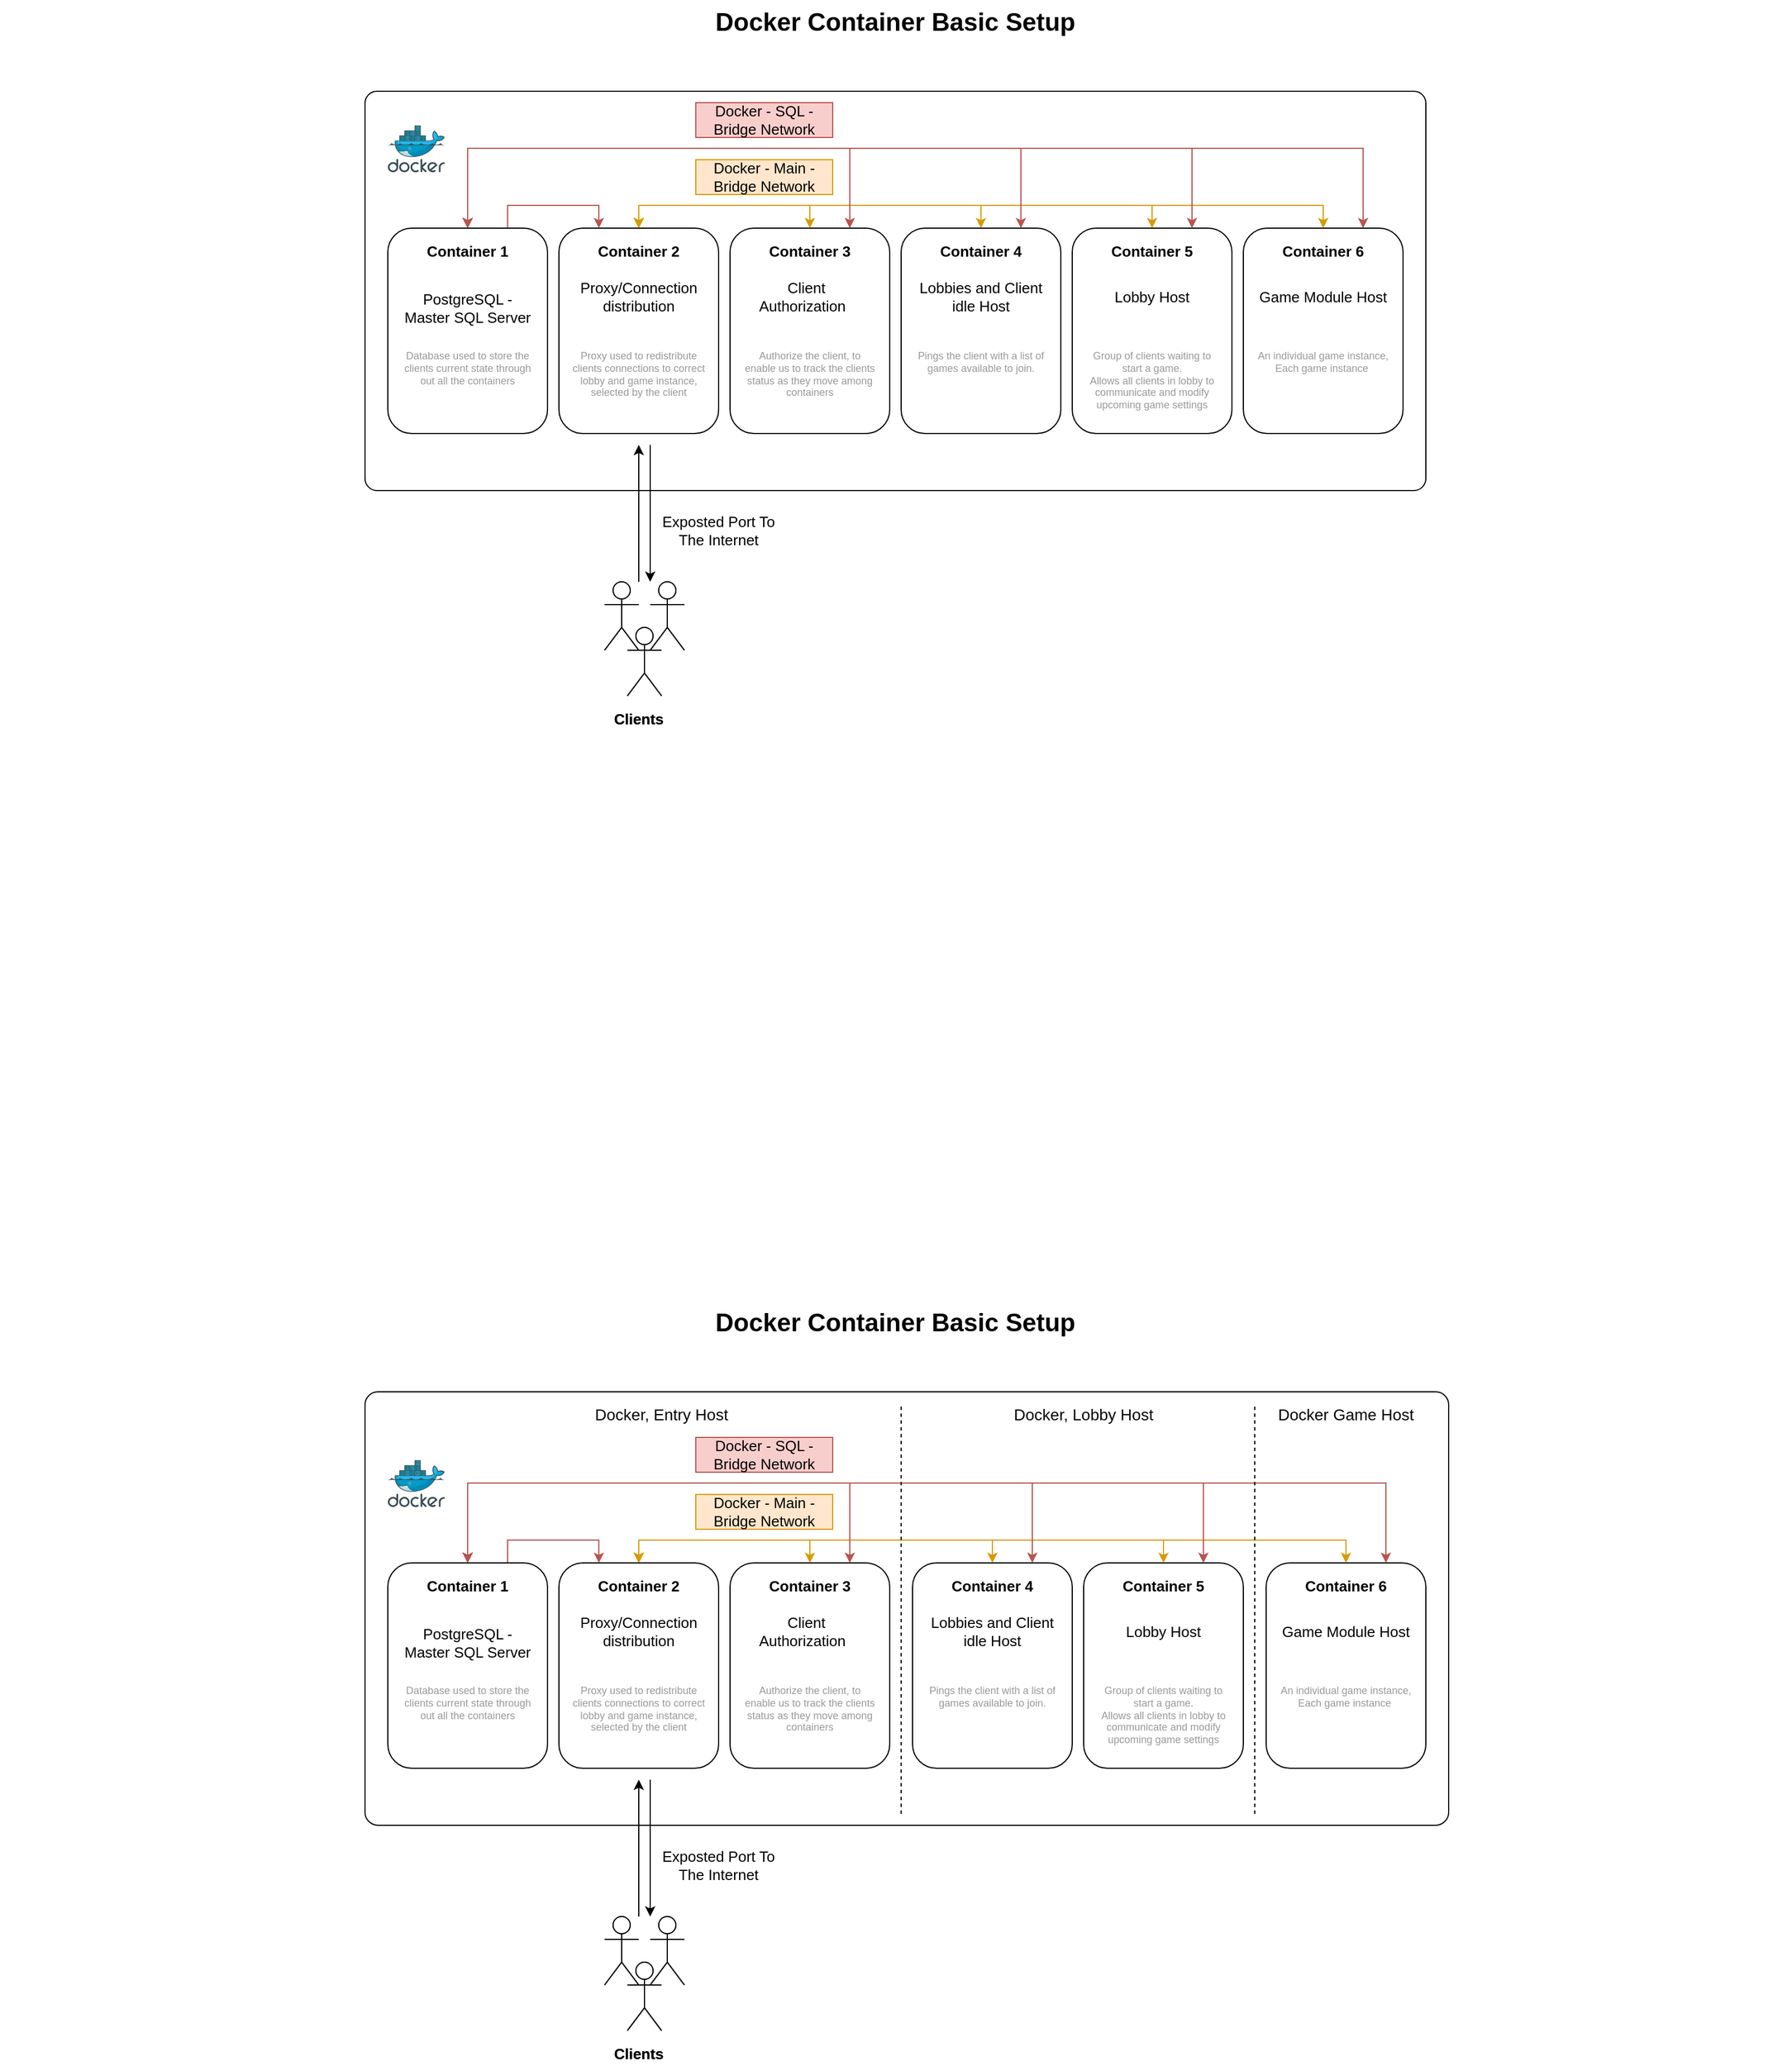 <mxfile version="12.9.4" type="github">
  <diagram id="G6aAyCiUhe-DF7zZhqXM" name="Page-1">
    <mxGraphModel dx="1422" dy="762" grid="1" gridSize="10" guides="1" tooltips="1" connect="1" arrows="1" fold="1" page="1" pageScale="1" pageWidth="1654" pageHeight="1169" math="0" shadow="0">
      <root>
        <mxCell id="0" />
        <mxCell id="1" parent="0" />
        <mxCell id="WDJNQAaPPTsATFnZAzZO-1" value="" style="aspect=fixed;html=1;points=[];align=center;image;fontSize=12;image=img/lib/mscae/Docker.svg;" parent="1" vertex="1">
          <mxGeometry x="400" y="269.5" width="50" height="41" as="geometry" />
        </mxCell>
        <mxCell id="WDJNQAaPPTsATFnZAzZO-6" value="" style="group" parent="1" vertex="1" connectable="0">
          <mxGeometry x="380" y="340" width="140" height="180" as="geometry" />
        </mxCell>
        <mxCell id="WDJNQAaPPTsATFnZAzZO-3" value="" style="rounded=1;whiteSpace=wrap;html=1;" parent="WDJNQAaPPTsATFnZAzZO-6" vertex="1">
          <mxGeometry width="140" height="180" as="geometry" />
        </mxCell>
        <mxCell id="WDJNQAaPPTsATFnZAzZO-4" value="Container 1" style="text;html=1;strokeColor=none;fillColor=none;align=center;verticalAlign=middle;whiteSpace=wrap;rounded=0;fontStyle=1;fontSize=13;" parent="WDJNQAaPPTsATFnZAzZO-6" vertex="1">
          <mxGeometry x="30" y="10" width="80" height="20" as="geometry" />
        </mxCell>
        <mxCell id="WDJNQAaPPTsATFnZAzZO-5" value="PostgreSQL -&lt;br&gt;Master SQL Server" style="text;html=1;strokeColor=none;fillColor=none;align=center;verticalAlign=middle;whiteSpace=wrap;rounded=0;fontSize=13;" parent="WDJNQAaPPTsATFnZAzZO-6" vertex="1">
          <mxGeometry x="10" y="60" width="120" height="100" as="geometry" />
        </mxCell>
        <mxCell id="WDJNQAaPPTsATFnZAzZO-7" value="" style="group" parent="1" vertex="1" connectable="0">
          <mxGeometry x="680" y="340" width="140" height="180" as="geometry" />
        </mxCell>
        <mxCell id="WDJNQAaPPTsATFnZAzZO-8" value="" style="rounded=1;whiteSpace=wrap;html=1;" parent="WDJNQAaPPTsATFnZAzZO-7" vertex="1">
          <mxGeometry width="140" height="180" as="geometry" />
        </mxCell>
        <mxCell id="WDJNQAaPPTsATFnZAzZO-9" value="Container 3" style="text;html=1;strokeColor=none;fillColor=none;align=center;verticalAlign=middle;whiteSpace=wrap;rounded=0;fontStyle=1;fontSize=13;" parent="WDJNQAaPPTsATFnZAzZO-7" vertex="1">
          <mxGeometry x="30" y="10" width="80" height="20" as="geometry" />
        </mxCell>
        <mxCell id="WDJNQAaPPTsATFnZAzZO-10" value="Client Authorization&amp;nbsp;&amp;nbsp;" style="text;html=1;strokeColor=none;fillColor=none;align=center;verticalAlign=middle;whiteSpace=wrap;rounded=0;fontSize=13;" parent="WDJNQAaPPTsATFnZAzZO-7" vertex="1">
          <mxGeometry x="10" y="60" width="120" height="100" as="geometry" />
        </mxCell>
        <mxCell id="WDJNQAaPPTsATFnZAzZO-11" value="" style="group" parent="1" vertex="1" connectable="0">
          <mxGeometry x="530" y="340" width="140" height="180" as="geometry" />
        </mxCell>
        <mxCell id="WDJNQAaPPTsATFnZAzZO-12" value="" style="rounded=1;whiteSpace=wrap;html=1;" parent="WDJNQAaPPTsATFnZAzZO-11" vertex="1">
          <mxGeometry width="140" height="180" as="geometry" />
        </mxCell>
        <mxCell id="WDJNQAaPPTsATFnZAzZO-13" value="Container 2" style="text;html=1;strokeColor=none;fillColor=none;align=center;verticalAlign=middle;whiteSpace=wrap;rounded=0;fontStyle=1;fontSize=13;" parent="WDJNQAaPPTsATFnZAzZO-11" vertex="1">
          <mxGeometry x="30" y="10" width="80" height="20" as="geometry" />
        </mxCell>
        <mxCell id="WDJNQAaPPTsATFnZAzZO-14" value="Proxy/Connection distribution Server" style="text;html=1;strokeColor=none;fillColor=none;align=center;verticalAlign=middle;whiteSpace=wrap;rounded=0;fontSize=13;" parent="WDJNQAaPPTsATFnZAzZO-11" vertex="1">
          <mxGeometry x="10" y="60" width="120" height="100" as="geometry" />
        </mxCell>
        <mxCell id="WDJNQAaPPTsATFnZAzZO-15" value="" style="group" parent="1" vertex="1" connectable="0">
          <mxGeometry x="840" y="340" width="140" height="180" as="geometry" />
        </mxCell>
        <mxCell id="WDJNQAaPPTsATFnZAzZO-16" value="" style="rounded=1;whiteSpace=wrap;html=1;" parent="WDJNQAaPPTsATFnZAzZO-15" vertex="1">
          <mxGeometry width="140" height="180" as="geometry" />
        </mxCell>
        <mxCell id="WDJNQAaPPTsATFnZAzZO-17" value="Container 4" style="text;html=1;strokeColor=none;fillColor=none;align=center;verticalAlign=middle;whiteSpace=wrap;rounded=0;fontStyle=1;fontSize=13;" parent="WDJNQAaPPTsATFnZAzZO-15" vertex="1">
          <mxGeometry x="30" y="10" width="80" height="20" as="geometry" />
        </mxCell>
        <mxCell id="WDJNQAaPPTsATFnZAzZO-18" value="Lobbies and Client idle host" style="text;html=1;strokeColor=none;fillColor=none;align=center;verticalAlign=middle;whiteSpace=wrap;rounded=0;fontSize=13;" parent="WDJNQAaPPTsATFnZAzZO-15" vertex="1">
          <mxGeometry x="10" y="60" width="120" height="100" as="geometry" />
        </mxCell>
        <mxCell id="WDJNQAaPPTsATFnZAzZO-19" value="" style="group" parent="1" vertex="1" connectable="0">
          <mxGeometry x="990" y="340" width="140" height="180" as="geometry" />
        </mxCell>
        <mxCell id="WDJNQAaPPTsATFnZAzZO-20" value="" style="rounded=1;whiteSpace=wrap;html=1;" parent="WDJNQAaPPTsATFnZAzZO-19" vertex="1">
          <mxGeometry width="140" height="180" as="geometry" />
        </mxCell>
        <mxCell id="WDJNQAaPPTsATFnZAzZO-21" value="Container 5" style="text;html=1;strokeColor=none;fillColor=none;align=center;verticalAlign=middle;whiteSpace=wrap;rounded=0;fontStyle=1;fontSize=13;" parent="WDJNQAaPPTsATFnZAzZO-19" vertex="1">
          <mxGeometry x="30" y="10" width="80" height="20" as="geometry" />
        </mxCell>
        <mxCell id="WDJNQAaPPTsATFnZAzZO-22" value="Lobby Server" style="text;html=1;strokeColor=none;fillColor=none;align=center;verticalAlign=middle;whiteSpace=wrap;rounded=0;fontSize=13;" parent="WDJNQAaPPTsATFnZAzZO-19" vertex="1">
          <mxGeometry x="10" y="60" width="120" height="100" as="geometry" />
        </mxCell>
        <mxCell id="WDJNQAaPPTsATFnZAzZO-23" value="" style="group" parent="1" vertex="1" connectable="0">
          <mxGeometry x="1140" y="340" width="140" height="180" as="geometry" />
        </mxCell>
        <mxCell id="WDJNQAaPPTsATFnZAzZO-24" value="" style="rounded=1;whiteSpace=wrap;html=1;" parent="WDJNQAaPPTsATFnZAzZO-23" vertex="1">
          <mxGeometry width="140" height="180" as="geometry" />
        </mxCell>
        <mxCell id="WDJNQAaPPTsATFnZAzZO-25" value="Container 5" style="text;html=1;strokeColor=none;fillColor=none;align=center;verticalAlign=middle;whiteSpace=wrap;rounded=0;fontStyle=1;fontSize=13;" parent="WDJNQAaPPTsATFnZAzZO-23" vertex="1">
          <mxGeometry x="30" y="10" width="80" height="20" as="geometry" />
        </mxCell>
        <mxCell id="WDJNQAaPPTsATFnZAzZO-26" value="Game Module Server" style="text;html=1;strokeColor=none;fillColor=none;align=center;verticalAlign=middle;whiteSpace=wrap;rounded=0;fontSize=13;" parent="WDJNQAaPPTsATFnZAzZO-23" vertex="1">
          <mxGeometry x="10" y="60" width="120" height="100" as="geometry" />
        </mxCell>
        <mxCell id="WDJNQAaPPTsATFnZAzZO-27" value="" style="shape=umlActor;verticalLabelPosition=bottom;labelBackgroundColor=#ffffff;verticalAlign=top;html=1;outlineConnect=0;fontSize=13;" parent="1" vertex="1">
          <mxGeometry x="570" y="650" width="30" height="60" as="geometry" />
        </mxCell>
        <mxCell id="WDJNQAaPPTsATFnZAzZO-28" value="" style="shape=umlActor;verticalLabelPosition=bottom;labelBackgroundColor=#ffffff;verticalAlign=top;html=1;outlineConnect=0;fontSize=13;" parent="1" vertex="1">
          <mxGeometry x="610" y="650" width="30" height="60" as="geometry" />
        </mxCell>
        <mxCell id="WDJNQAaPPTsATFnZAzZO-29" value="" style="shape=umlActor;verticalLabelPosition=bottom;labelBackgroundColor=#ffffff;verticalAlign=top;html=1;outlineConnect=0;fontSize=13;" parent="1" vertex="1">
          <mxGeometry x="590" y="690" width="30" height="60" as="geometry" />
        </mxCell>
        <mxCell id="WDJNQAaPPTsATFnZAzZO-30" value="&lt;b&gt;Clients&lt;/b&gt;" style="text;html=1;strokeColor=none;fillColor=none;align=center;verticalAlign=middle;whiteSpace=wrap;rounded=0;fontSize=13;" parent="1" vertex="1">
          <mxGeometry x="560" y="760" width="80" height="20" as="geometry" />
        </mxCell>
        <mxCell id="WDJNQAaPPTsATFnZAzZO-33" value="" style="rounded=1;whiteSpace=wrap;html=1;arcSize=3;" parent="1" vertex="1">
          <mxGeometry x="360" y="220" width="930" height="350" as="geometry" />
        </mxCell>
        <mxCell id="WDJNQAaPPTsATFnZAzZO-70" value="" style="group" parent="1" vertex="1" connectable="0">
          <mxGeometry x="600" y="530" width="10" height="120" as="geometry" />
        </mxCell>
        <mxCell id="WDJNQAaPPTsATFnZAzZO-67" value="" style="endArrow=classic;html=1;fontSize=13;endFill=1;" parent="WDJNQAaPPTsATFnZAzZO-70" edge="1">
          <mxGeometry width="50" height="50" relative="1" as="geometry">
            <mxPoint y="120" as="sourcePoint" />
            <mxPoint as="targetPoint" />
          </mxGeometry>
        </mxCell>
        <mxCell id="WDJNQAaPPTsATFnZAzZO-68" value="" style="endArrow=none;html=1;fontSize=13;startArrow=classic;startFill=1;" parent="WDJNQAaPPTsATFnZAzZO-70" edge="1">
          <mxGeometry width="50" height="50" relative="1" as="geometry">
            <mxPoint x="10" y="120" as="sourcePoint" />
            <mxPoint x="10" as="targetPoint" />
          </mxGeometry>
        </mxCell>
        <mxCell id="WDJNQAaPPTsATFnZAzZO-73" style="edgeStyle=orthogonalEdgeStyle;rounded=0;orthogonalLoop=1;jettySize=auto;html=1;exitX=0.5;exitY=0;exitDx=0;exitDy=0;entryX=0.5;entryY=0;entryDx=0;entryDy=0;startArrow=classic;startFill=1;endArrow=classic;endFill=1;fontSize=13;fillColor=#ffe6cc;strokeColor=#d79b00;" parent="1" source="WDJNQAaPPTsATFnZAzZO-44" target="WDJNQAaPPTsATFnZAzZO-40" edge="1">
          <mxGeometry relative="1" as="geometry" />
        </mxCell>
        <mxCell id="WDJNQAaPPTsATFnZAzZO-75" style="edgeStyle=orthogonalEdgeStyle;rounded=0;orthogonalLoop=1;jettySize=auto;html=1;exitX=0.5;exitY=0;exitDx=0;exitDy=0;entryX=0.5;entryY=0;entryDx=0;entryDy=0;startArrow=classic;startFill=1;endArrow=classic;endFill=1;fontSize=13;fillColor=#ffe6cc;strokeColor=#d79b00;" parent="1" source="WDJNQAaPPTsATFnZAzZO-48" target="WDJNQAaPPTsATFnZAzZO-44" edge="1">
          <mxGeometry relative="1" as="geometry" />
        </mxCell>
        <mxCell id="WDJNQAaPPTsATFnZAzZO-77" style="edgeStyle=orthogonalEdgeStyle;rounded=0;orthogonalLoop=1;jettySize=auto;html=1;exitX=0.5;exitY=0;exitDx=0;exitDy=0;startArrow=classic;startFill=1;endArrow=classic;endFill=1;fontSize=13;entryX=0.5;entryY=0;entryDx=0;entryDy=0;fillColor=#ffe6cc;strokeColor=#d79b00;" parent="1" source="WDJNQAaPPTsATFnZAzZO-52" target="WDJNQAaPPTsATFnZAzZO-44" edge="1">
          <mxGeometry relative="1" as="geometry">
            <mxPoint x="950" y="140" as="targetPoint" />
          </mxGeometry>
        </mxCell>
        <mxCell id="WDJNQAaPPTsATFnZAzZO-78" style="edgeStyle=orthogonalEdgeStyle;rounded=0;orthogonalLoop=1;jettySize=auto;html=1;exitX=0.5;exitY=0;exitDx=0;exitDy=0;startArrow=classic;startFill=1;endArrow=classic;endFill=1;fontSize=13;entryX=0.5;entryY=0;entryDx=0;entryDy=0;fillColor=#ffe6cc;strokeColor=#d79b00;" parent="1" source="WDJNQAaPPTsATFnZAzZO-56" target="WDJNQAaPPTsATFnZAzZO-44" edge="1">
          <mxGeometry relative="1" as="geometry">
            <mxPoint x="870" y="88.621" as="targetPoint" />
          </mxGeometry>
        </mxCell>
        <mxCell id="WDJNQAaPPTsATFnZAzZO-79" value="Docker - Main -&lt;br&gt;Bridge Network" style="text;html=1;strokeColor=#d79b00;fillColor=#ffe6cc;align=center;verticalAlign=middle;whiteSpace=wrap;rounded=0;fontSize=13;" parent="1" vertex="1">
          <mxGeometry x="650" y="280" width="120" height="30.5" as="geometry" />
        </mxCell>
        <mxCell id="WDJNQAaPPTsATFnZAzZO-80" value="Exposted Port To The Internet" style="text;html=1;strokeColor=none;fillColor=none;align=center;verticalAlign=middle;whiteSpace=wrap;rounded=0;fontSize=13;" parent="1" vertex="1">
          <mxGeometry x="610" y="590" width="120" height="30" as="geometry" />
        </mxCell>
        <mxCell id="WDJNQAaPPTsATFnZAzZO-87" style="edgeStyle=orthogonalEdgeStyle;rounded=0;orthogonalLoop=1;jettySize=auto;html=1;exitX=0.75;exitY=0;exitDx=0;exitDy=0;entryX=0.25;entryY=0;entryDx=0;entryDy=0;startArrow=none;startFill=0;endArrow=classic;endFill=1;fontSize=13;fillColor=#f8cecc;strokeColor=#b85450;" parent="1" source="WDJNQAaPPTsATFnZAzZO-36" target="WDJNQAaPPTsATFnZAzZO-44" edge="1">
          <mxGeometry relative="1" as="geometry" />
        </mxCell>
        <mxCell id="WDJNQAaPPTsATFnZAzZO-88" style="edgeStyle=orthogonalEdgeStyle;rounded=0;orthogonalLoop=1;jettySize=auto;html=1;exitX=0.5;exitY=0;exitDx=0;exitDy=0;entryX=0.75;entryY=0;entryDx=0;entryDy=0;startArrow=classic;startFill=1;endArrow=classic;endFill=1;fontSize=13;fillColor=#f8cecc;strokeColor=#b85450;" parent="1" source="WDJNQAaPPTsATFnZAzZO-36" target="WDJNQAaPPTsATFnZAzZO-56" edge="1">
          <mxGeometry relative="1" as="geometry">
            <Array as="points">
              <mxPoint x="450" y="270" />
              <mxPoint x="1235" y="270" />
            </Array>
          </mxGeometry>
        </mxCell>
        <mxCell id="WDJNQAaPPTsATFnZAzZO-90" style="edgeStyle=orthogonalEdgeStyle;rounded=0;orthogonalLoop=1;jettySize=auto;html=1;exitX=0.75;exitY=0;exitDx=0;exitDy=0;startArrow=classic;startFill=1;endArrow=classic;endFill=1;fontSize=13;entryX=0.5;entryY=0;entryDx=0;entryDy=0;fillColor=#f8cecc;strokeColor=#b85450;" parent="1" source="WDJNQAaPPTsATFnZAzZO-52" target="WDJNQAaPPTsATFnZAzZO-36" edge="1">
          <mxGeometry relative="1" as="geometry">
            <mxPoint x="850" y="70" as="targetPoint" />
            <Array as="points">
              <mxPoint x="1085" y="270" />
              <mxPoint x="450" y="270" />
            </Array>
          </mxGeometry>
        </mxCell>
        <mxCell id="WDJNQAaPPTsATFnZAzZO-91" style="edgeStyle=orthogonalEdgeStyle;rounded=0;orthogonalLoop=1;jettySize=auto;html=1;exitX=0.75;exitY=0;exitDx=0;exitDy=0;entryX=0.5;entryY=0;entryDx=0;entryDy=0;startArrow=classic;startFill=1;endArrow=classic;endFill=1;fontSize=13;fillColor=#f8cecc;strokeColor=#b85450;" parent="1" source="WDJNQAaPPTsATFnZAzZO-48" target="WDJNQAaPPTsATFnZAzZO-36" edge="1">
          <mxGeometry relative="1" as="geometry">
            <Array as="points">
              <mxPoint x="935" y="270" />
              <mxPoint x="450" y="270" />
            </Array>
          </mxGeometry>
        </mxCell>
        <mxCell id="WDJNQAaPPTsATFnZAzZO-92" style="edgeStyle=orthogonalEdgeStyle;rounded=0;orthogonalLoop=1;jettySize=auto;html=1;exitX=0.75;exitY=0;exitDx=0;exitDy=0;entryX=0.5;entryY=0;entryDx=0;entryDy=0;startArrow=classic;startFill=1;endArrow=classic;endFill=1;fontSize=13;fillColor=#f8cecc;strokeColor=#b85450;" parent="1" source="WDJNQAaPPTsATFnZAzZO-40" target="WDJNQAaPPTsATFnZAzZO-36" edge="1">
          <mxGeometry relative="1" as="geometry">
            <Array as="points">
              <mxPoint x="785" y="270" />
              <mxPoint x="450" y="270" />
            </Array>
          </mxGeometry>
        </mxCell>
        <mxCell id="WDJNQAaPPTsATFnZAzZO-94" value="Docker - SQL -&lt;br&gt;Bridge Network" style="text;html=1;strokeColor=#b85450;fillColor=#f8cecc;align=center;verticalAlign=middle;whiteSpace=wrap;rounded=0;fontSize=13;" parent="1" vertex="1">
          <mxGeometry x="650" y="230" width="120" height="30.5" as="geometry" />
        </mxCell>
        <mxCell id="urJCP8OpHEJr19VCwwud-18" value="Docker Container Basic Setup" style="text;html=1;strokeColor=none;fillColor=none;align=center;verticalAlign=middle;whiteSpace=wrap;rounded=0;fontSize=22;fontColor=#050505;fontStyle=1" vertex="1" parent="1">
          <mxGeometry x="40" y="140" width="1570" height="40" as="geometry" />
        </mxCell>
        <mxCell id="urJCP8OpHEJr19VCwwud-19" value="" style="aspect=fixed;html=1;points=[];align=center;image;fontSize=12;image=img/lib/mscae/Docker.svg;" vertex="1" parent="1">
          <mxGeometry x="400" y="1439.5" width="50" height="41" as="geometry" />
        </mxCell>
        <mxCell id="urJCP8OpHEJr19VCwwud-20" value="" style="group" vertex="1" connectable="0" parent="1">
          <mxGeometry x="380" y="1510" width="140" height="180" as="geometry" />
        </mxCell>
        <mxCell id="urJCP8OpHEJr19VCwwud-21" value="" style="rounded=1;whiteSpace=wrap;html=1;" vertex="1" parent="urJCP8OpHEJr19VCwwud-20">
          <mxGeometry width="140" height="180" as="geometry" />
        </mxCell>
        <mxCell id="urJCP8OpHEJr19VCwwud-22" value="Container 1" style="text;html=1;strokeColor=none;fillColor=none;align=center;verticalAlign=middle;whiteSpace=wrap;rounded=0;fontStyle=1;fontSize=13;" vertex="1" parent="urJCP8OpHEJr19VCwwud-20">
          <mxGeometry x="30" y="10" width="80" height="20" as="geometry" />
        </mxCell>
        <mxCell id="urJCP8OpHEJr19VCwwud-23" value="PostgreSQL -&lt;br&gt;Master SQL Server" style="text;html=1;strokeColor=none;fillColor=none;align=center;verticalAlign=middle;whiteSpace=wrap;rounded=0;fontSize=13;" vertex="1" parent="urJCP8OpHEJr19VCwwud-20">
          <mxGeometry x="10" y="60" width="120" height="100" as="geometry" />
        </mxCell>
        <mxCell id="urJCP8OpHEJr19VCwwud-24" value="" style="group" vertex="1" connectable="0" parent="1">
          <mxGeometry x="680" y="1510" width="140" height="180" as="geometry" />
        </mxCell>
        <mxCell id="urJCP8OpHEJr19VCwwud-25" value="" style="rounded=1;whiteSpace=wrap;html=1;" vertex="1" parent="urJCP8OpHEJr19VCwwud-24">
          <mxGeometry width="140" height="180" as="geometry" />
        </mxCell>
        <mxCell id="urJCP8OpHEJr19VCwwud-26" value="Container 3" style="text;html=1;strokeColor=none;fillColor=none;align=center;verticalAlign=middle;whiteSpace=wrap;rounded=0;fontStyle=1;fontSize=13;" vertex="1" parent="urJCP8OpHEJr19VCwwud-24">
          <mxGeometry x="30" y="10" width="80" height="20" as="geometry" />
        </mxCell>
        <mxCell id="urJCP8OpHEJr19VCwwud-27" value="Client Authorization&amp;nbsp;&amp;nbsp;" style="text;html=1;strokeColor=none;fillColor=none;align=center;verticalAlign=middle;whiteSpace=wrap;rounded=0;fontSize=13;" vertex="1" parent="urJCP8OpHEJr19VCwwud-24">
          <mxGeometry x="10" y="60" width="120" height="100" as="geometry" />
        </mxCell>
        <mxCell id="urJCP8OpHEJr19VCwwud-28" value="" style="group" vertex="1" connectable="0" parent="1">
          <mxGeometry x="530" y="1510" width="140" height="180" as="geometry" />
        </mxCell>
        <mxCell id="urJCP8OpHEJr19VCwwud-29" value="" style="rounded=1;whiteSpace=wrap;html=1;" vertex="1" parent="urJCP8OpHEJr19VCwwud-28">
          <mxGeometry width="140" height="180" as="geometry" />
        </mxCell>
        <mxCell id="urJCP8OpHEJr19VCwwud-30" value="Container 2" style="text;html=1;strokeColor=none;fillColor=none;align=center;verticalAlign=middle;whiteSpace=wrap;rounded=0;fontStyle=1;fontSize=13;" vertex="1" parent="urJCP8OpHEJr19VCwwud-28">
          <mxGeometry x="30" y="10" width="80" height="20" as="geometry" />
        </mxCell>
        <mxCell id="urJCP8OpHEJr19VCwwud-31" value="Proxy/Connection distribution Server" style="text;html=1;strokeColor=none;fillColor=none;align=center;verticalAlign=middle;whiteSpace=wrap;rounded=0;fontSize=13;" vertex="1" parent="urJCP8OpHEJr19VCwwud-28">
          <mxGeometry x="10" y="60" width="120" height="100" as="geometry" />
        </mxCell>
        <mxCell id="urJCP8OpHEJr19VCwwud-32" value="" style="group" vertex="1" connectable="0" parent="1">
          <mxGeometry x="840" y="1510" width="140" height="180" as="geometry" />
        </mxCell>
        <mxCell id="urJCP8OpHEJr19VCwwud-33" value="" style="rounded=1;whiteSpace=wrap;html=1;" vertex="1" parent="urJCP8OpHEJr19VCwwud-32">
          <mxGeometry width="140" height="180" as="geometry" />
        </mxCell>
        <mxCell id="urJCP8OpHEJr19VCwwud-34" value="Container 4" style="text;html=1;strokeColor=none;fillColor=none;align=center;verticalAlign=middle;whiteSpace=wrap;rounded=0;fontStyle=1;fontSize=13;" vertex="1" parent="urJCP8OpHEJr19VCwwud-32">
          <mxGeometry x="30" y="10" width="80" height="20" as="geometry" />
        </mxCell>
        <mxCell id="urJCP8OpHEJr19VCwwud-35" value="Lobbies and Client idle host" style="text;html=1;strokeColor=none;fillColor=none;align=center;verticalAlign=middle;whiteSpace=wrap;rounded=0;fontSize=13;" vertex="1" parent="urJCP8OpHEJr19VCwwud-32">
          <mxGeometry x="10" y="60" width="120" height="100" as="geometry" />
        </mxCell>
        <mxCell id="urJCP8OpHEJr19VCwwud-36" value="" style="group" vertex="1" connectable="0" parent="1">
          <mxGeometry x="990" y="1510" width="140" height="180" as="geometry" />
        </mxCell>
        <mxCell id="urJCP8OpHEJr19VCwwud-37" value="" style="rounded=1;whiteSpace=wrap;html=1;" vertex="1" parent="urJCP8OpHEJr19VCwwud-36">
          <mxGeometry width="140" height="180" as="geometry" />
        </mxCell>
        <mxCell id="urJCP8OpHEJr19VCwwud-38" value="Container 5" style="text;html=1;strokeColor=none;fillColor=none;align=center;verticalAlign=middle;whiteSpace=wrap;rounded=0;fontStyle=1;fontSize=13;" vertex="1" parent="urJCP8OpHEJr19VCwwud-36">
          <mxGeometry x="30" y="10" width="80" height="20" as="geometry" />
        </mxCell>
        <mxCell id="urJCP8OpHEJr19VCwwud-39" value="Lobby Server" style="text;html=1;strokeColor=none;fillColor=none;align=center;verticalAlign=middle;whiteSpace=wrap;rounded=0;fontSize=13;" vertex="1" parent="urJCP8OpHEJr19VCwwud-36">
          <mxGeometry x="10" y="60" width="120" height="100" as="geometry" />
        </mxCell>
        <mxCell id="urJCP8OpHEJr19VCwwud-40" value="" style="group" vertex="1" connectable="0" parent="1">
          <mxGeometry x="1140" y="1510" width="140" height="180" as="geometry" />
        </mxCell>
        <mxCell id="urJCP8OpHEJr19VCwwud-41" value="" style="rounded=1;whiteSpace=wrap;html=1;" vertex="1" parent="urJCP8OpHEJr19VCwwud-40">
          <mxGeometry width="140" height="180" as="geometry" />
        </mxCell>
        <mxCell id="urJCP8OpHEJr19VCwwud-42" value="Container 5" style="text;html=1;strokeColor=none;fillColor=none;align=center;verticalAlign=middle;whiteSpace=wrap;rounded=0;fontStyle=1;fontSize=13;" vertex="1" parent="urJCP8OpHEJr19VCwwud-40">
          <mxGeometry x="30" y="10" width="80" height="20" as="geometry" />
        </mxCell>
        <mxCell id="urJCP8OpHEJr19VCwwud-43" value="Game Module Server" style="text;html=1;strokeColor=none;fillColor=none;align=center;verticalAlign=middle;whiteSpace=wrap;rounded=0;fontSize=13;" vertex="1" parent="urJCP8OpHEJr19VCwwud-40">
          <mxGeometry x="10" y="60" width="120" height="100" as="geometry" />
        </mxCell>
        <mxCell id="urJCP8OpHEJr19VCwwud-44" value="" style="shape=umlActor;verticalLabelPosition=bottom;labelBackgroundColor=#ffffff;verticalAlign=top;html=1;outlineConnect=0;fontSize=13;" vertex="1" parent="1">
          <mxGeometry x="570" y="1820" width="30" height="60" as="geometry" />
        </mxCell>
        <mxCell id="urJCP8OpHEJr19VCwwud-45" value="" style="shape=umlActor;verticalLabelPosition=bottom;labelBackgroundColor=#ffffff;verticalAlign=top;html=1;outlineConnect=0;fontSize=13;" vertex="1" parent="1">
          <mxGeometry x="610" y="1820" width="30" height="60" as="geometry" />
        </mxCell>
        <mxCell id="urJCP8OpHEJr19VCwwud-46" value="" style="shape=umlActor;verticalLabelPosition=bottom;labelBackgroundColor=#ffffff;verticalAlign=top;html=1;outlineConnect=0;fontSize=13;" vertex="1" parent="1">
          <mxGeometry x="590" y="1860" width="30" height="60" as="geometry" />
        </mxCell>
        <mxCell id="urJCP8OpHEJr19VCwwud-47" value="&lt;b&gt;Clients&lt;/b&gt;" style="text;html=1;strokeColor=none;fillColor=none;align=center;verticalAlign=middle;whiteSpace=wrap;rounded=0;fontSize=13;" vertex="1" parent="1">
          <mxGeometry x="560" y="1930" width="80" height="20" as="geometry" />
        </mxCell>
        <mxCell id="urJCP8OpHEJr19VCwwud-48" value="" style="rounded=1;whiteSpace=wrap;html=1;arcSize=3;" vertex="1" parent="1">
          <mxGeometry x="360" y="1360" width="950" height="380" as="geometry" />
        </mxCell>
        <mxCell id="urJCP8OpHEJr19VCwwud-49" value="" style="group" vertex="1" connectable="0" parent="1">
          <mxGeometry x="600" y="1700" width="10" height="120" as="geometry" />
        </mxCell>
        <mxCell id="urJCP8OpHEJr19VCwwud-50" value="" style="endArrow=classic;html=1;fontSize=13;endFill=1;" edge="1" parent="urJCP8OpHEJr19VCwwud-49">
          <mxGeometry width="50" height="50" relative="1" as="geometry">
            <mxPoint y="120" as="sourcePoint" />
            <mxPoint as="targetPoint" />
          </mxGeometry>
        </mxCell>
        <mxCell id="urJCP8OpHEJr19VCwwud-51" value="" style="endArrow=none;html=1;fontSize=13;startArrow=classic;startFill=1;" edge="1" parent="urJCP8OpHEJr19VCwwud-49">
          <mxGeometry width="50" height="50" relative="1" as="geometry">
            <mxPoint x="10" y="120" as="sourcePoint" />
            <mxPoint x="10" as="targetPoint" />
          </mxGeometry>
        </mxCell>
        <mxCell id="urJCP8OpHEJr19VCwwud-52" style="edgeStyle=orthogonalEdgeStyle;rounded=0;orthogonalLoop=1;jettySize=auto;html=1;exitX=0.5;exitY=0;exitDx=0;exitDy=0;entryX=0.5;entryY=0;entryDx=0;entryDy=0;startArrow=classic;startFill=1;endArrow=classic;endFill=1;fontSize=13;fillColor=#ffe6cc;strokeColor=#d79b00;" edge="1" parent="1" source="urJCP8OpHEJr19VCwwud-77" target="urJCP8OpHEJr19VCwwud-72">
          <mxGeometry relative="1" as="geometry" />
        </mxCell>
        <mxCell id="urJCP8OpHEJr19VCwwud-53" style="edgeStyle=orthogonalEdgeStyle;rounded=0;orthogonalLoop=1;jettySize=auto;html=1;exitX=0.5;exitY=0;exitDx=0;exitDy=0;entryX=0.5;entryY=0;entryDx=0;entryDy=0;startArrow=classic;startFill=1;endArrow=classic;endFill=1;fontSize=13;fillColor=#ffe6cc;strokeColor=#d79b00;" edge="1" parent="1" source="urJCP8OpHEJr19VCwwud-82" target="urJCP8OpHEJr19VCwwud-77">
          <mxGeometry relative="1" as="geometry" />
        </mxCell>
        <mxCell id="urJCP8OpHEJr19VCwwud-54" style="edgeStyle=orthogonalEdgeStyle;rounded=0;orthogonalLoop=1;jettySize=auto;html=1;exitX=0.5;exitY=0;exitDx=0;exitDy=0;startArrow=classic;startFill=1;endArrow=classic;endFill=1;fontSize=13;entryX=0.5;entryY=0;entryDx=0;entryDy=0;fillColor=#ffe6cc;strokeColor=#d79b00;" edge="1" parent="1" source="urJCP8OpHEJr19VCwwud-87" target="urJCP8OpHEJr19VCwwud-77">
          <mxGeometry relative="1" as="geometry">
            <mxPoint x="950" y="1310" as="targetPoint" />
          </mxGeometry>
        </mxCell>
        <mxCell id="urJCP8OpHEJr19VCwwud-55" style="edgeStyle=orthogonalEdgeStyle;rounded=0;orthogonalLoop=1;jettySize=auto;html=1;exitX=0.5;exitY=0;exitDx=0;exitDy=0;startArrow=classic;startFill=1;endArrow=classic;endFill=1;fontSize=13;entryX=0.5;entryY=0;entryDx=0;entryDy=0;fillColor=#ffe6cc;strokeColor=#d79b00;" edge="1" parent="1" source="urJCP8OpHEJr19VCwwud-92" target="urJCP8OpHEJr19VCwwud-77">
          <mxGeometry relative="1" as="geometry">
            <mxPoint x="870" y="1258.621" as="targetPoint" />
          </mxGeometry>
        </mxCell>
        <mxCell id="urJCP8OpHEJr19VCwwud-56" value="Docker - Main -&lt;br&gt;Bridge Network" style="text;html=1;strokeColor=#d79b00;fillColor=#ffe6cc;align=center;verticalAlign=middle;whiteSpace=wrap;rounded=0;fontSize=13;" vertex="1" parent="1">
          <mxGeometry x="650" y="1450" width="120" height="30.5" as="geometry" />
        </mxCell>
        <mxCell id="urJCP8OpHEJr19VCwwud-57" value="Exposted Port To The Internet" style="text;html=1;strokeColor=none;fillColor=none;align=center;verticalAlign=middle;whiteSpace=wrap;rounded=0;fontSize=13;" vertex="1" parent="1">
          <mxGeometry x="610" y="1760" width="120" height="30" as="geometry" />
        </mxCell>
        <mxCell id="urJCP8OpHEJr19VCwwud-58" style="edgeStyle=orthogonalEdgeStyle;rounded=0;orthogonalLoop=1;jettySize=auto;html=1;exitX=0.75;exitY=0;exitDx=0;exitDy=0;entryX=0.25;entryY=0;entryDx=0;entryDy=0;startArrow=none;startFill=0;endArrow=classic;endFill=1;fontSize=13;fillColor=#f8cecc;strokeColor=#b85450;" edge="1" parent="1" source="urJCP8OpHEJr19VCwwud-67" target="urJCP8OpHEJr19VCwwud-77">
          <mxGeometry relative="1" as="geometry" />
        </mxCell>
        <mxCell id="urJCP8OpHEJr19VCwwud-59" style="edgeStyle=orthogonalEdgeStyle;rounded=0;orthogonalLoop=1;jettySize=auto;html=1;exitX=0.5;exitY=0;exitDx=0;exitDy=0;startArrow=classic;startFill=1;endArrow=classic;endFill=1;fontSize=13;fillColor=#f8cecc;strokeColor=#b85450;entryX=0.75;entryY=0;entryDx=0;entryDy=0;" edge="1" parent="1" source="urJCP8OpHEJr19VCwwud-67" target="urJCP8OpHEJr19VCwwud-92">
          <mxGeometry relative="1" as="geometry">
            <Array as="points">
              <mxPoint x="450" y="1440" />
              <mxPoint x="1255" y="1440" />
            </Array>
          </mxGeometry>
        </mxCell>
        <mxCell id="urJCP8OpHEJr19VCwwud-60" style="edgeStyle=orthogonalEdgeStyle;rounded=0;orthogonalLoop=1;jettySize=auto;html=1;exitX=0.75;exitY=0;exitDx=0;exitDy=0;startArrow=classic;startFill=1;endArrow=classic;endFill=1;fontSize=13;entryX=0.5;entryY=0;entryDx=0;entryDy=0;fillColor=#f8cecc;strokeColor=#b85450;" edge="1" parent="1" source="urJCP8OpHEJr19VCwwud-87" target="urJCP8OpHEJr19VCwwud-67">
          <mxGeometry relative="1" as="geometry">
            <mxPoint x="850" y="1240" as="targetPoint" />
            <Array as="points">
              <mxPoint x="1095" y="1440" />
              <mxPoint x="450" y="1440" />
            </Array>
          </mxGeometry>
        </mxCell>
        <mxCell id="urJCP8OpHEJr19VCwwud-61" style="edgeStyle=orthogonalEdgeStyle;rounded=0;orthogonalLoop=1;jettySize=auto;html=1;exitX=0.75;exitY=0;exitDx=0;exitDy=0;entryX=0.5;entryY=0;entryDx=0;entryDy=0;startArrow=classic;startFill=1;endArrow=classic;endFill=1;fontSize=13;fillColor=#f8cecc;strokeColor=#b85450;" edge="1" parent="1" source="urJCP8OpHEJr19VCwwud-82" target="urJCP8OpHEJr19VCwwud-67">
          <mxGeometry relative="1" as="geometry">
            <Array as="points">
              <mxPoint x="945" y="1440" />
              <mxPoint x="450" y="1440" />
            </Array>
          </mxGeometry>
        </mxCell>
        <mxCell id="urJCP8OpHEJr19VCwwud-62" style="edgeStyle=orthogonalEdgeStyle;rounded=0;orthogonalLoop=1;jettySize=auto;html=1;exitX=0.75;exitY=0;exitDx=0;exitDy=0;entryX=0.5;entryY=0;entryDx=0;entryDy=0;startArrow=classic;startFill=1;endArrow=classic;endFill=1;fontSize=13;fillColor=#f8cecc;strokeColor=#b85450;" edge="1" parent="1" source="urJCP8OpHEJr19VCwwud-72" target="urJCP8OpHEJr19VCwwud-67">
          <mxGeometry relative="1" as="geometry">
            <Array as="points">
              <mxPoint x="785" y="1440" />
              <mxPoint x="450" y="1440" />
            </Array>
          </mxGeometry>
        </mxCell>
        <mxCell id="urJCP8OpHEJr19VCwwud-63" value="Docker - SQL -&lt;br&gt;Bridge Network" style="text;html=1;strokeColor=#b85450;fillColor=#f8cecc;align=center;verticalAlign=middle;whiteSpace=wrap;rounded=0;fontSize=13;" vertex="1" parent="1">
          <mxGeometry x="650" y="1400" width="120" height="30.5" as="geometry" />
        </mxCell>
        <mxCell id="urJCP8OpHEJr19VCwwud-64" value="Docker Container Basic Setup" style="text;html=1;strokeColor=none;fillColor=none;align=center;verticalAlign=middle;whiteSpace=wrap;rounded=0;fontSize=22;fontColor=#050505;fontStyle=1" vertex="1" parent="1">
          <mxGeometry x="40" y="1280" width="1570" height="40" as="geometry" />
        </mxCell>
        <mxCell id="urJCP8OpHEJr19VCwwud-65" value="" style="aspect=fixed;html=1;points=[];align=center;image;fontSize=12;image=img/lib/mscae/Docker.svg;" vertex="1" parent="1">
          <mxGeometry x="380" y="1420" width="50" height="41" as="geometry" />
        </mxCell>
        <mxCell id="urJCP8OpHEJr19VCwwud-66" value="" style="group" vertex="1" connectable="0" parent="1">
          <mxGeometry x="380" y="1510" width="180" height="180" as="geometry" />
        </mxCell>
        <mxCell id="urJCP8OpHEJr19VCwwud-67" value="" style="rounded=1;whiteSpace=wrap;html=1;" vertex="1" parent="urJCP8OpHEJr19VCwwud-66">
          <mxGeometry width="140" height="180" as="geometry" />
        </mxCell>
        <mxCell id="urJCP8OpHEJr19VCwwud-68" value="Container 1" style="text;html=1;strokeColor=none;fillColor=none;align=center;verticalAlign=middle;whiteSpace=wrap;rounded=0;fontStyle=1;fontSize=13;" vertex="1" parent="urJCP8OpHEJr19VCwwud-66">
          <mxGeometry x="30" y="10" width="80" height="20" as="geometry" />
        </mxCell>
        <mxCell id="urJCP8OpHEJr19VCwwud-69" value="PostgreSQL -&lt;br&gt;Master SQL Server" style="text;html=1;strokeColor=none;fillColor=none;align=center;verticalAlign=middle;whiteSpace=wrap;rounded=0;fontSize=13;" vertex="1" parent="urJCP8OpHEJr19VCwwud-66">
          <mxGeometry x="10" y="50" width="120" height="40" as="geometry" />
        </mxCell>
        <mxCell id="urJCP8OpHEJr19VCwwud-70" value="Database used to store the clients current state through out all the&amp;nbsp;containers" style="text;html=1;fontSize=9;align=center;fontColor=#999999;whiteSpace=wrap;" vertex="1" parent="urJCP8OpHEJr19VCwwud-66">
          <mxGeometry x="10" y="100" width="120" height="50" as="geometry" />
        </mxCell>
        <mxCell id="urJCP8OpHEJr19VCwwud-71" value="" style="group" vertex="1" connectable="0" parent="1">
          <mxGeometry x="680" y="1510" width="140" height="180" as="geometry" />
        </mxCell>
        <mxCell id="urJCP8OpHEJr19VCwwud-72" value="" style="rounded=1;whiteSpace=wrap;html=1;" vertex="1" parent="urJCP8OpHEJr19VCwwud-71">
          <mxGeometry width="140" height="180" as="geometry" />
        </mxCell>
        <mxCell id="urJCP8OpHEJr19VCwwud-73" value="Container 3" style="text;html=1;strokeColor=none;fillColor=none;align=center;verticalAlign=middle;whiteSpace=wrap;rounded=0;fontStyle=1;fontSize=13;" vertex="1" parent="urJCP8OpHEJr19VCwwud-71">
          <mxGeometry x="30" y="10" width="80" height="20" as="geometry" />
        </mxCell>
        <mxCell id="urJCP8OpHEJr19VCwwud-74" value="Client Authorization&amp;nbsp;&amp;nbsp;" style="text;html=1;strokeColor=none;fillColor=none;align=center;verticalAlign=middle;whiteSpace=wrap;rounded=0;fontSize=13;" vertex="1" parent="urJCP8OpHEJr19VCwwud-71">
          <mxGeometry x="7" y="40" width="120" height="40" as="geometry" />
        </mxCell>
        <mxCell id="urJCP8OpHEJr19VCwwud-75" value="Authorize the client, to enable us to track the clients status as they move among containers" style="text;html=1;fontSize=9;align=center;fontColor=#999999;whiteSpace=wrap;" vertex="1" parent="urJCP8OpHEJr19VCwwud-71">
          <mxGeometry x="10" y="100" width="120" height="50" as="geometry" />
        </mxCell>
        <mxCell id="urJCP8OpHEJr19VCwwud-76" value="" style="group" vertex="1" connectable="0" parent="1">
          <mxGeometry x="530" y="1510" width="140" height="180" as="geometry" />
        </mxCell>
        <mxCell id="urJCP8OpHEJr19VCwwud-77" value="" style="rounded=1;whiteSpace=wrap;html=1;" vertex="1" parent="urJCP8OpHEJr19VCwwud-76">
          <mxGeometry width="140" height="180" as="geometry" />
        </mxCell>
        <mxCell id="urJCP8OpHEJr19VCwwud-78" value="Container 2" style="text;html=1;strokeColor=none;fillColor=none;align=center;verticalAlign=middle;whiteSpace=wrap;rounded=0;fontStyle=1;fontSize=13;" vertex="1" parent="urJCP8OpHEJr19VCwwud-76">
          <mxGeometry x="30" y="10" width="80" height="20" as="geometry" />
        </mxCell>
        <mxCell id="urJCP8OpHEJr19VCwwud-79" value="Proxy/Connection distribution" style="text;html=1;strokeColor=none;fillColor=none;align=center;verticalAlign=middle;whiteSpace=wrap;rounded=0;fontSize=13;" vertex="1" parent="urJCP8OpHEJr19VCwwud-76">
          <mxGeometry x="10" y="40" width="120" height="40" as="geometry" />
        </mxCell>
        <mxCell id="urJCP8OpHEJr19VCwwud-80" value="Proxy used to redistribute clients connections to correct lobby and game instance, selected by the client" style="text;html=1;fontSize=9;align=center;fontColor=#999999;whiteSpace=wrap;" vertex="1" parent="urJCP8OpHEJr19VCwwud-76">
          <mxGeometry x="10" y="100" width="120" height="50" as="geometry" />
        </mxCell>
        <mxCell id="urJCP8OpHEJr19VCwwud-81" value="" style="group" vertex="1" connectable="0" parent="1">
          <mxGeometry x="840" y="1510" width="140" height="180" as="geometry" />
        </mxCell>
        <mxCell id="urJCP8OpHEJr19VCwwud-82" value="" style="rounded=1;whiteSpace=wrap;html=1;" vertex="1" parent="urJCP8OpHEJr19VCwwud-81">
          <mxGeometry width="140" height="180" as="geometry" />
        </mxCell>
        <mxCell id="urJCP8OpHEJr19VCwwud-83" value="Container 4" style="text;html=1;strokeColor=none;fillColor=none;align=center;verticalAlign=middle;whiteSpace=wrap;rounded=0;fontStyle=1;fontSize=13;" vertex="1" parent="urJCP8OpHEJr19VCwwud-81">
          <mxGeometry x="30" y="10" width="80" height="20" as="geometry" />
        </mxCell>
        <mxCell id="urJCP8OpHEJr19VCwwud-84" value="Lobbies and Client idle Host" style="text;html=1;strokeColor=none;fillColor=none;align=center;verticalAlign=middle;whiteSpace=wrap;rounded=0;fontSize=13;" vertex="1" parent="urJCP8OpHEJr19VCwwud-81">
          <mxGeometry x="10" y="40" width="120" height="40" as="geometry" />
        </mxCell>
        <mxCell id="urJCP8OpHEJr19VCwwud-85" value="Pings the client with a list of games available to join.&lt;br&gt;" style="text;html=1;fontSize=9;align=center;fontColor=#999999;whiteSpace=wrap;" vertex="1" parent="urJCP8OpHEJr19VCwwud-81">
          <mxGeometry x="10" y="100" width="120" height="50" as="geometry" />
        </mxCell>
        <mxCell id="urJCP8OpHEJr19VCwwud-86" value="" style="group" vertex="1" connectable="0" parent="1">
          <mxGeometry x="1000" y="1510" width="140" height="180" as="geometry" />
        </mxCell>
        <mxCell id="urJCP8OpHEJr19VCwwud-87" value="" style="rounded=1;whiteSpace=wrap;html=1;" vertex="1" parent="urJCP8OpHEJr19VCwwud-86">
          <mxGeometry x="-10" width="140" height="180" as="geometry" />
        </mxCell>
        <mxCell id="urJCP8OpHEJr19VCwwud-88" value="Container 5" style="text;html=1;strokeColor=none;fillColor=none;align=center;verticalAlign=middle;whiteSpace=wrap;rounded=0;fontStyle=1;fontSize=13;" vertex="1" parent="urJCP8OpHEJr19VCwwud-86">
          <mxGeometry x="20" y="10" width="80" height="20" as="geometry" />
        </mxCell>
        <mxCell id="urJCP8OpHEJr19VCwwud-89" value="Lobby Host" style="text;html=1;strokeColor=none;fillColor=none;align=center;verticalAlign=middle;whiteSpace=wrap;rounded=0;fontSize=13;" vertex="1" parent="urJCP8OpHEJr19VCwwud-86">
          <mxGeometry y="40" width="120" height="40" as="geometry" />
        </mxCell>
        <mxCell id="urJCP8OpHEJr19VCwwud-90" value="Group of clients waiting to start a game.&lt;br&gt;Allows all clients in lobby to communicate and modify upcoming game settings" style="text;html=1;fontSize=9;align=center;fontColor=#999999;whiteSpace=wrap;" vertex="1" parent="urJCP8OpHEJr19VCwwud-86">
          <mxGeometry y="100" width="120" height="60" as="geometry" />
        </mxCell>
        <mxCell id="urJCP8OpHEJr19VCwwud-91" value="" style="group" vertex="1" connectable="0" parent="1">
          <mxGeometry x="1150" y="1510" width="140" height="180" as="geometry" />
        </mxCell>
        <mxCell id="urJCP8OpHEJr19VCwwud-92" value="" style="rounded=1;whiteSpace=wrap;html=1;" vertex="1" parent="urJCP8OpHEJr19VCwwud-91">
          <mxGeometry width="140" height="180" as="geometry" />
        </mxCell>
        <mxCell id="urJCP8OpHEJr19VCwwud-93" value="Container 6" style="text;html=1;strokeColor=none;fillColor=none;align=center;verticalAlign=middle;whiteSpace=wrap;rounded=0;fontStyle=1;fontSize=13;" vertex="1" parent="urJCP8OpHEJr19VCwwud-91">
          <mxGeometry x="30" y="10" width="80" height="20" as="geometry" />
        </mxCell>
        <mxCell id="urJCP8OpHEJr19VCwwud-94" value="Game Module Host" style="text;html=1;strokeColor=none;fillColor=none;align=center;verticalAlign=middle;whiteSpace=wrap;rounded=0;fontSize=13;" vertex="1" parent="urJCP8OpHEJr19VCwwud-91">
          <mxGeometry x="10" y="40" width="120" height="40" as="geometry" />
        </mxCell>
        <mxCell id="urJCP8OpHEJr19VCwwud-95" value="An individual game instance,&lt;br&gt;Each game instance&amp;nbsp;" style="text;html=1;fontSize=9;align=center;fontColor=#999999;whiteSpace=wrap;" vertex="1" parent="urJCP8OpHEJr19VCwwud-91">
          <mxGeometry x="10" y="100" width="120" height="60" as="geometry" />
        </mxCell>
        <mxCell id="urJCP8OpHEJr19VCwwud-96" value="" style="shape=umlActor;verticalLabelPosition=bottom;labelBackgroundColor=#ffffff;verticalAlign=top;html=1;outlineConnect=0;fontSize=13;" vertex="1" parent="1">
          <mxGeometry x="570" y="1820" width="30" height="60" as="geometry" />
        </mxCell>
        <mxCell id="urJCP8OpHEJr19VCwwud-97" value="" style="shape=umlActor;verticalLabelPosition=bottom;labelBackgroundColor=#ffffff;verticalAlign=top;html=1;outlineConnect=0;fontSize=13;" vertex="1" parent="1">
          <mxGeometry x="610" y="1820" width="30" height="60" as="geometry" />
        </mxCell>
        <mxCell id="urJCP8OpHEJr19VCwwud-98" value="" style="shape=umlActor;verticalLabelPosition=bottom;labelBackgroundColor=#ffffff;verticalAlign=top;html=1;outlineConnect=0;fontSize=13;" vertex="1" parent="1">
          <mxGeometry x="590" y="1860" width="30" height="60" as="geometry" />
        </mxCell>
        <mxCell id="urJCP8OpHEJr19VCwwud-99" value="&lt;b&gt;Clients&lt;/b&gt;" style="text;html=1;strokeColor=none;fillColor=none;align=center;verticalAlign=middle;whiteSpace=wrap;rounded=0;fontSize=13;" vertex="1" parent="1">
          <mxGeometry x="560" y="1930" width="80" height="20" as="geometry" />
        </mxCell>
        <mxCell id="urJCP8OpHEJr19VCwwud-101" value="" style="endArrow=none;dashed=1;html=1;fontSize=22;fontColor=#050505;" edge="1" parent="1">
          <mxGeometry width="50" height="50" relative="1" as="geometry">
            <mxPoint x="1140" y="1730" as="sourcePoint" />
            <mxPoint x="1140" y="1370" as="targetPoint" />
          </mxGeometry>
        </mxCell>
        <mxCell id="urJCP8OpHEJr19VCwwud-102" value="" style="endArrow=none;dashed=1;html=1;fontSize=22;fontColor=#050505;" edge="1" parent="1">
          <mxGeometry width="50" height="50" relative="1" as="geometry">
            <mxPoint x="830" y="1730" as="sourcePoint" />
            <mxPoint x="830" y="1370" as="targetPoint" />
          </mxGeometry>
        </mxCell>
        <mxCell id="urJCP8OpHEJr19VCwwud-105" value="Docker, Entry Host" style="text;html=1;strokeColor=none;fillColor=none;align=center;verticalAlign=middle;whiteSpace=wrap;rounded=0;fontSize=14;fontColor=#050505;" vertex="1" parent="1">
          <mxGeometry x="510" y="1370" width="220" height="20" as="geometry" />
        </mxCell>
        <mxCell id="urJCP8OpHEJr19VCwwud-106" value="Docker, Lobby Host" style="text;html=1;strokeColor=none;fillColor=none;align=center;verticalAlign=middle;whiteSpace=wrap;rounded=0;fontSize=14;fontColor=#050505;" vertex="1" parent="1">
          <mxGeometry x="880" y="1370" width="220" height="20" as="geometry" />
        </mxCell>
        <mxCell id="urJCP8OpHEJr19VCwwud-107" value="Docker Game Host" style="text;html=1;strokeColor=none;fillColor=none;align=center;verticalAlign=middle;whiteSpace=wrap;rounded=0;fontSize=14;fontColor=#050505;" vertex="1" parent="1">
          <mxGeometry x="1150" y="1370" width="140" height="20" as="geometry" />
        </mxCell>
        <mxCell id="WDJNQAaPPTsATFnZAzZO-32" value="Untitled Layer" parent="0" />
        <mxCell id="WDJNQAaPPTsATFnZAzZO-34" value="" style="aspect=fixed;html=1;points=[];align=center;image;fontSize=12;image=img/lib/mscae/Docker.svg;" parent="WDJNQAaPPTsATFnZAzZO-32" vertex="1">
          <mxGeometry x="380" y="250" width="50" height="41" as="geometry" />
        </mxCell>
        <mxCell id="WDJNQAaPPTsATFnZAzZO-35" value="" style="group" parent="WDJNQAaPPTsATFnZAzZO-32" vertex="1" connectable="0">
          <mxGeometry x="380" y="340" width="180" height="180" as="geometry" />
        </mxCell>
        <mxCell id="WDJNQAaPPTsATFnZAzZO-36" value="" style="rounded=1;whiteSpace=wrap;html=1;" parent="WDJNQAaPPTsATFnZAzZO-35" vertex="1">
          <mxGeometry width="140" height="180" as="geometry" />
        </mxCell>
        <mxCell id="WDJNQAaPPTsATFnZAzZO-37" value="Container 1" style="text;html=1;strokeColor=none;fillColor=none;align=center;verticalAlign=middle;whiteSpace=wrap;rounded=0;fontStyle=1;fontSize=13;" parent="WDJNQAaPPTsATFnZAzZO-35" vertex="1">
          <mxGeometry x="30" y="10" width="80" height="20" as="geometry" />
        </mxCell>
        <mxCell id="WDJNQAaPPTsATFnZAzZO-38" value="PostgreSQL -&lt;br&gt;Master SQL Server" style="text;html=1;strokeColor=none;fillColor=none;align=center;verticalAlign=middle;whiteSpace=wrap;rounded=0;fontSize=13;" parent="WDJNQAaPPTsATFnZAzZO-35" vertex="1">
          <mxGeometry x="10" y="50" width="120" height="40" as="geometry" />
        </mxCell>
        <mxCell id="urJCP8OpHEJr19VCwwud-1" value="Database used to store the clients current state through out all the&amp;nbsp;containers" style="text;html=1;fontSize=9;align=center;fontColor=#999999;whiteSpace=wrap;" vertex="1" parent="WDJNQAaPPTsATFnZAzZO-35">
          <mxGeometry x="10" y="100" width="120" height="50" as="geometry" />
        </mxCell>
        <mxCell id="WDJNQAaPPTsATFnZAzZO-39" value="" style="group" parent="WDJNQAaPPTsATFnZAzZO-32" vertex="1" connectable="0">
          <mxGeometry x="680" y="340" width="140" height="180" as="geometry" />
        </mxCell>
        <mxCell id="WDJNQAaPPTsATFnZAzZO-40" value="" style="rounded=1;whiteSpace=wrap;html=1;" parent="WDJNQAaPPTsATFnZAzZO-39" vertex="1">
          <mxGeometry width="140" height="180" as="geometry" />
        </mxCell>
        <mxCell id="WDJNQAaPPTsATFnZAzZO-41" value="Container 3" style="text;html=1;strokeColor=none;fillColor=none;align=center;verticalAlign=middle;whiteSpace=wrap;rounded=0;fontStyle=1;fontSize=13;" parent="WDJNQAaPPTsATFnZAzZO-39" vertex="1">
          <mxGeometry x="30" y="10" width="80" height="20" as="geometry" />
        </mxCell>
        <mxCell id="WDJNQAaPPTsATFnZAzZO-42" value="Client Authorization&amp;nbsp;&amp;nbsp;" style="text;html=1;strokeColor=none;fillColor=none;align=center;verticalAlign=middle;whiteSpace=wrap;rounded=0;fontSize=13;" parent="WDJNQAaPPTsATFnZAzZO-39" vertex="1">
          <mxGeometry x="7" y="40" width="120" height="40" as="geometry" />
        </mxCell>
        <mxCell id="urJCP8OpHEJr19VCwwud-8" value="Authorize the client, to enable us to track the clients status as they move among containers" style="text;html=1;fontSize=9;align=center;fontColor=#999999;whiteSpace=wrap;" vertex="1" parent="WDJNQAaPPTsATFnZAzZO-39">
          <mxGeometry x="10" y="100" width="120" height="50" as="geometry" />
        </mxCell>
        <mxCell id="WDJNQAaPPTsATFnZAzZO-43" value="" style="group" parent="WDJNQAaPPTsATFnZAzZO-32" vertex="1" connectable="0">
          <mxGeometry x="530" y="340" width="140" height="180" as="geometry" />
        </mxCell>
        <mxCell id="WDJNQAaPPTsATFnZAzZO-44" value="" style="rounded=1;whiteSpace=wrap;html=1;" parent="WDJNQAaPPTsATFnZAzZO-43" vertex="1">
          <mxGeometry width="140" height="180" as="geometry" />
        </mxCell>
        <mxCell id="WDJNQAaPPTsATFnZAzZO-45" value="Container 2" style="text;html=1;strokeColor=none;fillColor=none;align=center;verticalAlign=middle;whiteSpace=wrap;rounded=0;fontStyle=1;fontSize=13;" parent="WDJNQAaPPTsATFnZAzZO-43" vertex="1">
          <mxGeometry x="30" y="10" width="80" height="20" as="geometry" />
        </mxCell>
        <mxCell id="WDJNQAaPPTsATFnZAzZO-46" value="Proxy/Connection distribution" style="text;html=1;strokeColor=none;fillColor=none;align=center;verticalAlign=middle;whiteSpace=wrap;rounded=0;fontSize=13;" parent="WDJNQAaPPTsATFnZAzZO-43" vertex="1">
          <mxGeometry x="10" y="40" width="120" height="40" as="geometry" />
        </mxCell>
        <mxCell id="urJCP8OpHEJr19VCwwud-2" value="Proxy used to redistribute clients connections to correct lobby and game instance, selected by the client" style="text;html=1;fontSize=9;align=center;fontColor=#999999;whiteSpace=wrap;" vertex="1" parent="WDJNQAaPPTsATFnZAzZO-43">
          <mxGeometry x="10" y="100" width="120" height="50" as="geometry" />
        </mxCell>
        <mxCell id="WDJNQAaPPTsATFnZAzZO-47" value="" style="group" parent="WDJNQAaPPTsATFnZAzZO-32" vertex="1" connectable="0">
          <mxGeometry x="830" y="340" width="140" height="180" as="geometry" />
        </mxCell>
        <mxCell id="WDJNQAaPPTsATFnZAzZO-48" value="" style="rounded=1;whiteSpace=wrap;html=1;" parent="WDJNQAaPPTsATFnZAzZO-47" vertex="1">
          <mxGeometry width="140" height="180" as="geometry" />
        </mxCell>
        <mxCell id="WDJNQAaPPTsATFnZAzZO-49" value="Container 4" style="text;html=1;strokeColor=none;fillColor=none;align=center;verticalAlign=middle;whiteSpace=wrap;rounded=0;fontStyle=1;fontSize=13;" parent="WDJNQAaPPTsATFnZAzZO-47" vertex="1">
          <mxGeometry x="30" y="10" width="80" height="20" as="geometry" />
        </mxCell>
        <mxCell id="WDJNQAaPPTsATFnZAzZO-50" value="Lobbies and Client idle Host" style="text;html=1;strokeColor=none;fillColor=none;align=center;verticalAlign=middle;whiteSpace=wrap;rounded=0;fontSize=13;" parent="WDJNQAaPPTsATFnZAzZO-47" vertex="1">
          <mxGeometry x="10" y="40" width="120" height="40" as="geometry" />
        </mxCell>
        <mxCell id="urJCP8OpHEJr19VCwwud-9" value="Pings the client with a list of games available to join.&lt;br&gt;" style="text;html=1;fontSize=9;align=center;fontColor=#999999;whiteSpace=wrap;" vertex="1" parent="WDJNQAaPPTsATFnZAzZO-47">
          <mxGeometry x="10" y="100" width="120" height="50" as="geometry" />
        </mxCell>
        <mxCell id="WDJNQAaPPTsATFnZAzZO-51" value="" style="group" parent="WDJNQAaPPTsATFnZAzZO-32" vertex="1" connectable="0">
          <mxGeometry x="980" y="340" width="140" height="180" as="geometry" />
        </mxCell>
        <mxCell id="WDJNQAaPPTsATFnZAzZO-52" value="" style="rounded=1;whiteSpace=wrap;html=1;" parent="WDJNQAaPPTsATFnZAzZO-51" vertex="1">
          <mxGeometry width="140" height="180" as="geometry" />
        </mxCell>
        <mxCell id="WDJNQAaPPTsATFnZAzZO-53" value="Container 5" style="text;html=1;strokeColor=none;fillColor=none;align=center;verticalAlign=middle;whiteSpace=wrap;rounded=0;fontStyle=1;fontSize=13;" parent="WDJNQAaPPTsATFnZAzZO-51" vertex="1">
          <mxGeometry x="30" y="10" width="80" height="20" as="geometry" />
        </mxCell>
        <mxCell id="WDJNQAaPPTsATFnZAzZO-54" value="Lobby Host" style="text;html=1;strokeColor=none;fillColor=none;align=center;verticalAlign=middle;whiteSpace=wrap;rounded=0;fontSize=13;" parent="WDJNQAaPPTsATFnZAzZO-51" vertex="1">
          <mxGeometry x="10" y="40" width="120" height="40" as="geometry" />
        </mxCell>
        <mxCell id="urJCP8OpHEJr19VCwwud-10" value="Group of clients waiting to start a game.&lt;br&gt;Allows all clients in lobby to communicate and modify upcoming game settings" style="text;html=1;fontSize=9;align=center;fontColor=#999999;whiteSpace=wrap;" vertex="1" parent="WDJNQAaPPTsATFnZAzZO-51">
          <mxGeometry x="10" y="100" width="120" height="60" as="geometry" />
        </mxCell>
        <mxCell id="WDJNQAaPPTsATFnZAzZO-55" value="" style="group" parent="WDJNQAaPPTsATFnZAzZO-32" vertex="1" connectable="0">
          <mxGeometry x="1130" y="340" width="140" height="180" as="geometry" />
        </mxCell>
        <mxCell id="WDJNQAaPPTsATFnZAzZO-56" value="" style="rounded=1;whiteSpace=wrap;html=1;" parent="WDJNQAaPPTsATFnZAzZO-55" vertex="1">
          <mxGeometry width="140" height="180" as="geometry" />
        </mxCell>
        <mxCell id="WDJNQAaPPTsATFnZAzZO-57" value="Container 6" style="text;html=1;strokeColor=none;fillColor=none;align=center;verticalAlign=middle;whiteSpace=wrap;rounded=0;fontStyle=1;fontSize=13;" parent="WDJNQAaPPTsATFnZAzZO-55" vertex="1">
          <mxGeometry x="30" y="10" width="80" height="20" as="geometry" />
        </mxCell>
        <mxCell id="WDJNQAaPPTsATFnZAzZO-58" value="Game Module Host" style="text;html=1;strokeColor=none;fillColor=none;align=center;verticalAlign=middle;whiteSpace=wrap;rounded=0;fontSize=13;" parent="WDJNQAaPPTsATFnZAzZO-55" vertex="1">
          <mxGeometry x="10" y="40" width="120" height="40" as="geometry" />
        </mxCell>
        <mxCell id="urJCP8OpHEJr19VCwwud-16" value="An individual game instance,&lt;br&gt;Each game instance&amp;nbsp;" style="text;html=1;fontSize=9;align=center;fontColor=#999999;whiteSpace=wrap;" vertex="1" parent="WDJNQAaPPTsATFnZAzZO-55">
          <mxGeometry x="10" y="100" width="120" height="60" as="geometry" />
        </mxCell>
        <mxCell id="WDJNQAaPPTsATFnZAzZO-59" value="" style="shape=umlActor;verticalLabelPosition=bottom;labelBackgroundColor=#ffffff;verticalAlign=top;html=1;outlineConnect=0;fontSize=13;" parent="WDJNQAaPPTsATFnZAzZO-32" vertex="1">
          <mxGeometry x="570" y="650" width="30" height="60" as="geometry" />
        </mxCell>
        <mxCell id="WDJNQAaPPTsATFnZAzZO-60" value="" style="shape=umlActor;verticalLabelPosition=bottom;labelBackgroundColor=#ffffff;verticalAlign=top;html=1;outlineConnect=0;fontSize=13;" parent="WDJNQAaPPTsATFnZAzZO-32" vertex="1">
          <mxGeometry x="610" y="650" width="30" height="60" as="geometry" />
        </mxCell>
        <mxCell id="WDJNQAaPPTsATFnZAzZO-61" value="" style="shape=umlActor;verticalLabelPosition=bottom;labelBackgroundColor=#ffffff;verticalAlign=top;html=1;outlineConnect=0;fontSize=13;" parent="WDJNQAaPPTsATFnZAzZO-32" vertex="1">
          <mxGeometry x="590" y="690" width="30" height="60" as="geometry" />
        </mxCell>
        <mxCell id="WDJNQAaPPTsATFnZAzZO-62" value="&lt;b&gt;Clients&lt;/b&gt;" style="text;html=1;strokeColor=none;fillColor=none;align=center;verticalAlign=middle;whiteSpace=wrap;rounded=0;fontSize=13;" parent="WDJNQAaPPTsATFnZAzZO-32" vertex="1">
          <mxGeometry x="560" y="760" width="80" height="20" as="geometry" />
        </mxCell>
      </root>
    </mxGraphModel>
  </diagram>
</mxfile>
